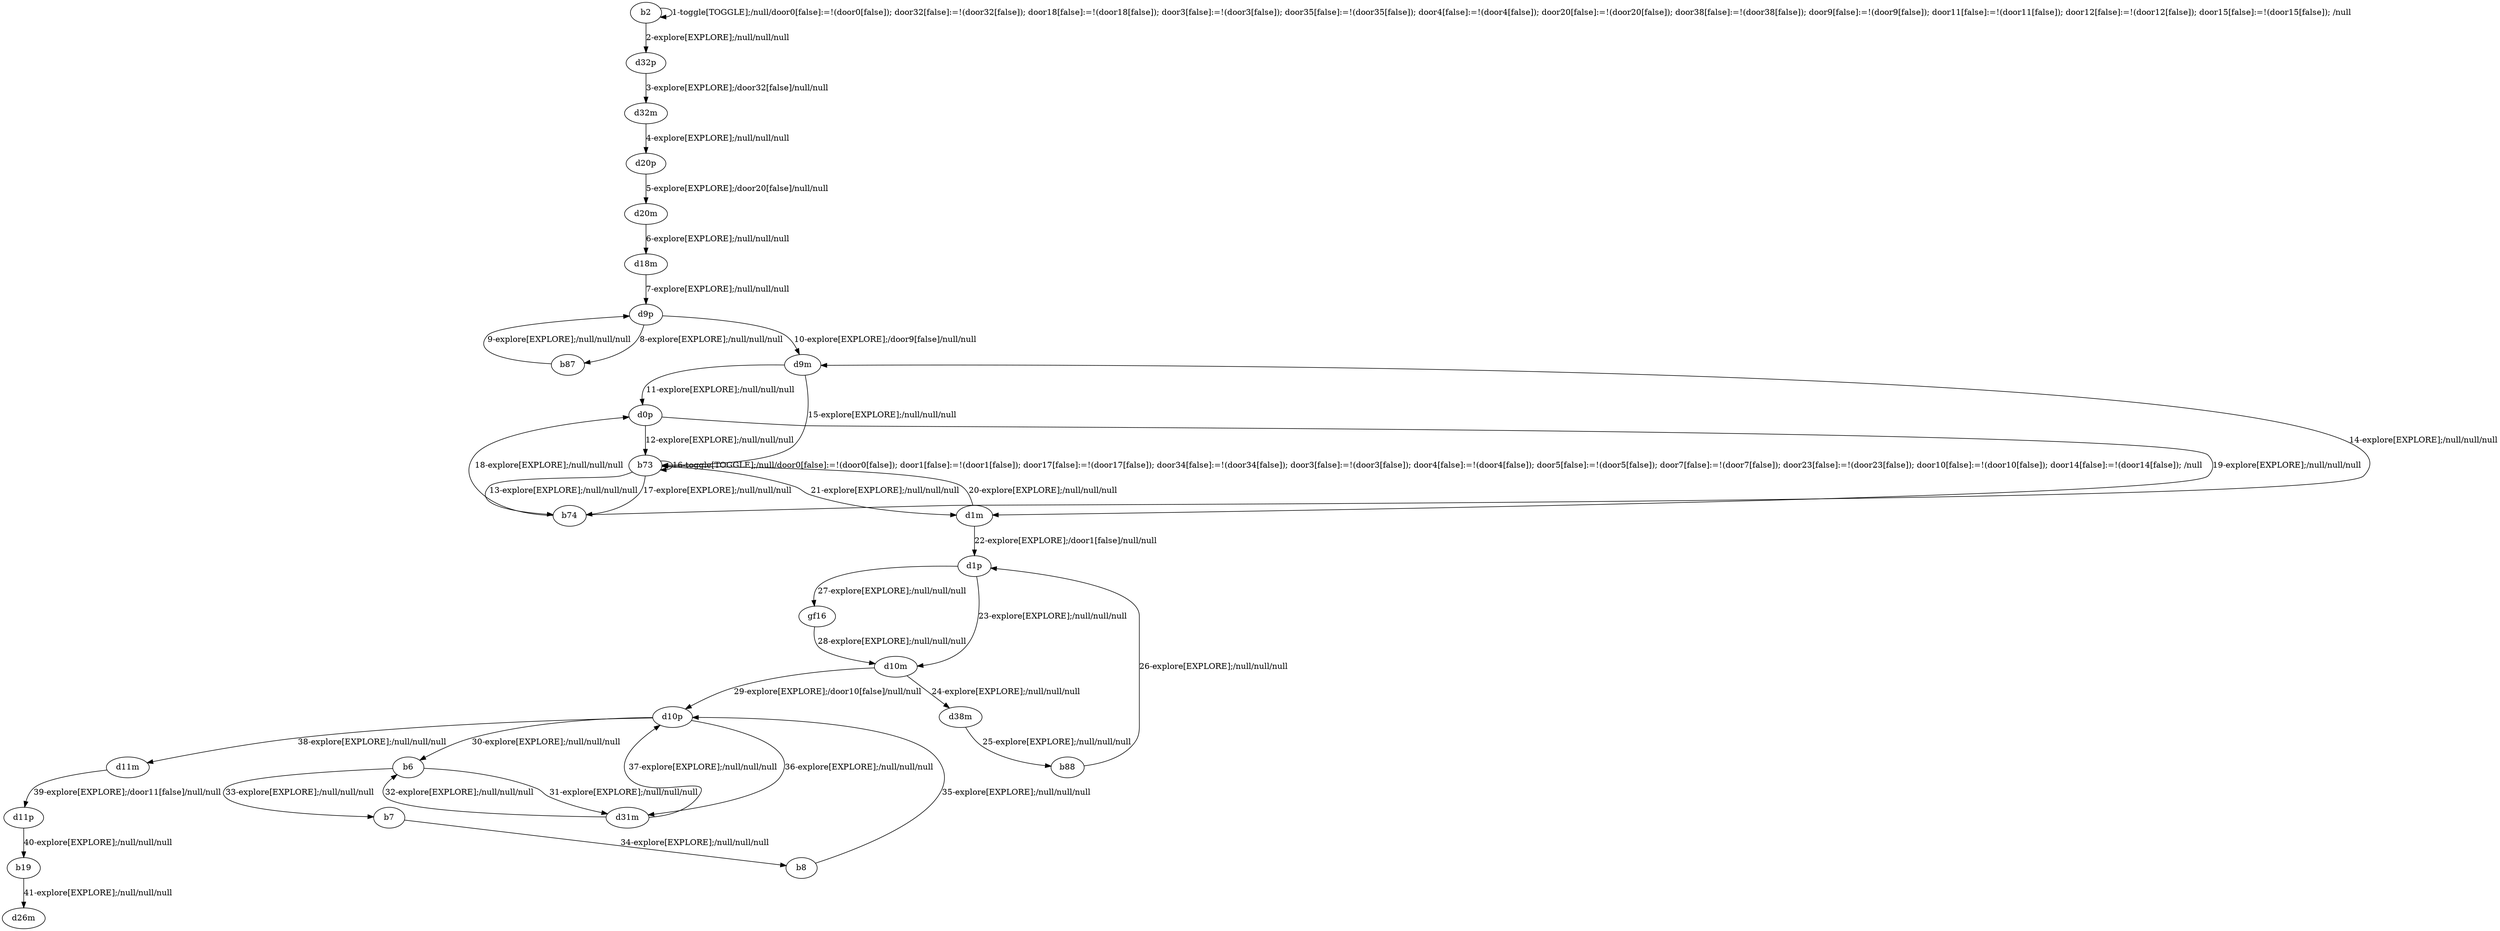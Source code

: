 # Total number of goals covered by this test: 2
# b88 --> d1p
# d38m --> b88

digraph g {
"b2" -> "b2" [label = "1-toggle[TOGGLE];/null/door0[false]:=!(door0[false]); door32[false]:=!(door32[false]); door18[false]:=!(door18[false]); door3[false]:=!(door3[false]); door35[false]:=!(door35[false]); door4[false]:=!(door4[false]); door20[false]:=!(door20[false]); door38[false]:=!(door38[false]); door9[false]:=!(door9[false]); door11[false]:=!(door11[false]); door12[false]:=!(door12[false]); door15[false]:=!(door15[false]); /null"];
"b2" -> "d32p" [label = "2-explore[EXPLORE];/null/null/null"];
"d32p" -> "d32m" [label = "3-explore[EXPLORE];/door32[false]/null/null"];
"d32m" -> "d20p" [label = "4-explore[EXPLORE];/null/null/null"];
"d20p" -> "d20m" [label = "5-explore[EXPLORE];/door20[false]/null/null"];
"d20m" -> "d18m" [label = "6-explore[EXPLORE];/null/null/null"];
"d18m" -> "d9p" [label = "7-explore[EXPLORE];/null/null/null"];
"d9p" -> "b87" [label = "8-explore[EXPLORE];/null/null/null"];
"b87" -> "d9p" [label = "9-explore[EXPLORE];/null/null/null"];
"d9p" -> "d9m" [label = "10-explore[EXPLORE];/door9[false]/null/null"];
"d9m" -> "d0p" [label = "11-explore[EXPLORE];/null/null/null"];
"d0p" -> "b73" [label = "12-explore[EXPLORE];/null/null/null"];
"b73" -> "b74" [label = "13-explore[EXPLORE];/null/null/null"];
"b74" -> "d9m" [label = "14-explore[EXPLORE];/null/null/null"];
"d9m" -> "b73" [label = "15-explore[EXPLORE];/null/null/null"];
"b73" -> "b73" [label = "16-toggle[TOGGLE];/null/door0[false]:=!(door0[false]); door1[false]:=!(door1[false]); door17[false]:=!(door17[false]); door34[false]:=!(door34[false]); door3[false]:=!(door3[false]); door4[false]:=!(door4[false]); door5[false]:=!(door5[false]); door7[false]:=!(door7[false]); door23[false]:=!(door23[false]); door10[false]:=!(door10[false]); door14[false]:=!(door14[false]); /null"];
"b73" -> "b74" [label = "17-explore[EXPLORE];/null/null/null"];
"b74" -> "d0p" [label = "18-explore[EXPLORE];/null/null/null"];
"d0p" -> "d1m" [label = "19-explore[EXPLORE];/null/null/null"];
"d1m" -> "b73" [label = "20-explore[EXPLORE];/null/null/null"];
"b73" -> "d1m" [label = "21-explore[EXPLORE];/null/null/null"];
"d1m" -> "d1p" [label = "22-explore[EXPLORE];/door1[false]/null/null"];
"d1p" -> "d10m" [label = "23-explore[EXPLORE];/null/null/null"];
"d10m" -> "d38m" [label = "24-explore[EXPLORE];/null/null/null"];
"d38m" -> "b88" [label = "25-explore[EXPLORE];/null/null/null"];
"b88" -> "d1p" [label = "26-explore[EXPLORE];/null/null/null"];
"d1p" -> "gf16" [label = "27-explore[EXPLORE];/null/null/null"];
"gf16" -> "d10m" [label = "28-explore[EXPLORE];/null/null/null"];
"d10m" -> "d10p" [label = "29-explore[EXPLORE];/door10[false]/null/null"];
"d10p" -> "b6" [label = "30-explore[EXPLORE];/null/null/null"];
"b6" -> "d31m" [label = "31-explore[EXPLORE];/null/null/null"];
"d31m" -> "b6" [label = "32-explore[EXPLORE];/null/null/null"];
"b6" -> "b7" [label = "33-explore[EXPLORE];/null/null/null"];
"b7" -> "b8" [label = "34-explore[EXPLORE];/null/null/null"];
"b8" -> "d10p" [label = "35-explore[EXPLORE];/null/null/null"];
"d10p" -> "d31m" [label = "36-explore[EXPLORE];/null/null/null"];
"d31m" -> "d10p" [label = "37-explore[EXPLORE];/null/null/null"];
"d10p" -> "d11m" [label = "38-explore[EXPLORE];/null/null/null"];
"d11m" -> "d11p" [label = "39-explore[EXPLORE];/door11[false]/null/null"];
"d11p" -> "b19" [label = "40-explore[EXPLORE];/null/null/null"];
"b19" -> "d26m" [label = "41-explore[EXPLORE];/null/null/null"];
}